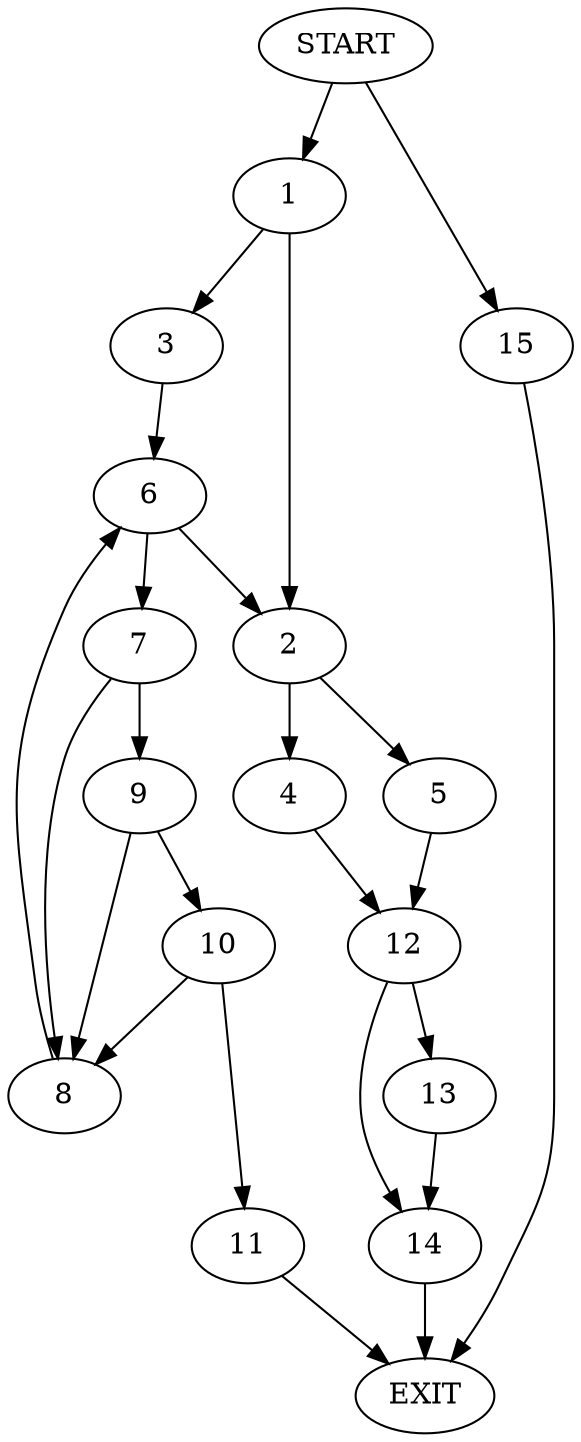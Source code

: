 digraph {
0 [label="START"]
16 [label="EXIT"]
0 -> 1
1 -> 2
1 -> 3
2 -> 4
2 -> 5
3 -> 6
6 -> 2
6 -> 7
7 -> 8
7 -> 9
9 -> 8
9 -> 10
8 -> 6
10 -> 8
10 -> 11
11 -> 16
4 -> 12
5 -> 12
12 -> 13
12 -> 14
14 -> 16
13 -> 14
0 -> 15
15 -> 16
}
